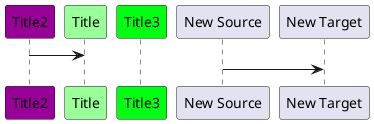 @startuml Sequence

participant "Title2" as id2   #990099 
'participant id2 #990099
participant Title as id   #99FF99 
participant id3 as "Title3"  #00FF11 

/' Blah 1 
Blah 2 
Blah 3 '/

id2 -> id
"New Source" as news -> "New Target" as newt
@enduml

